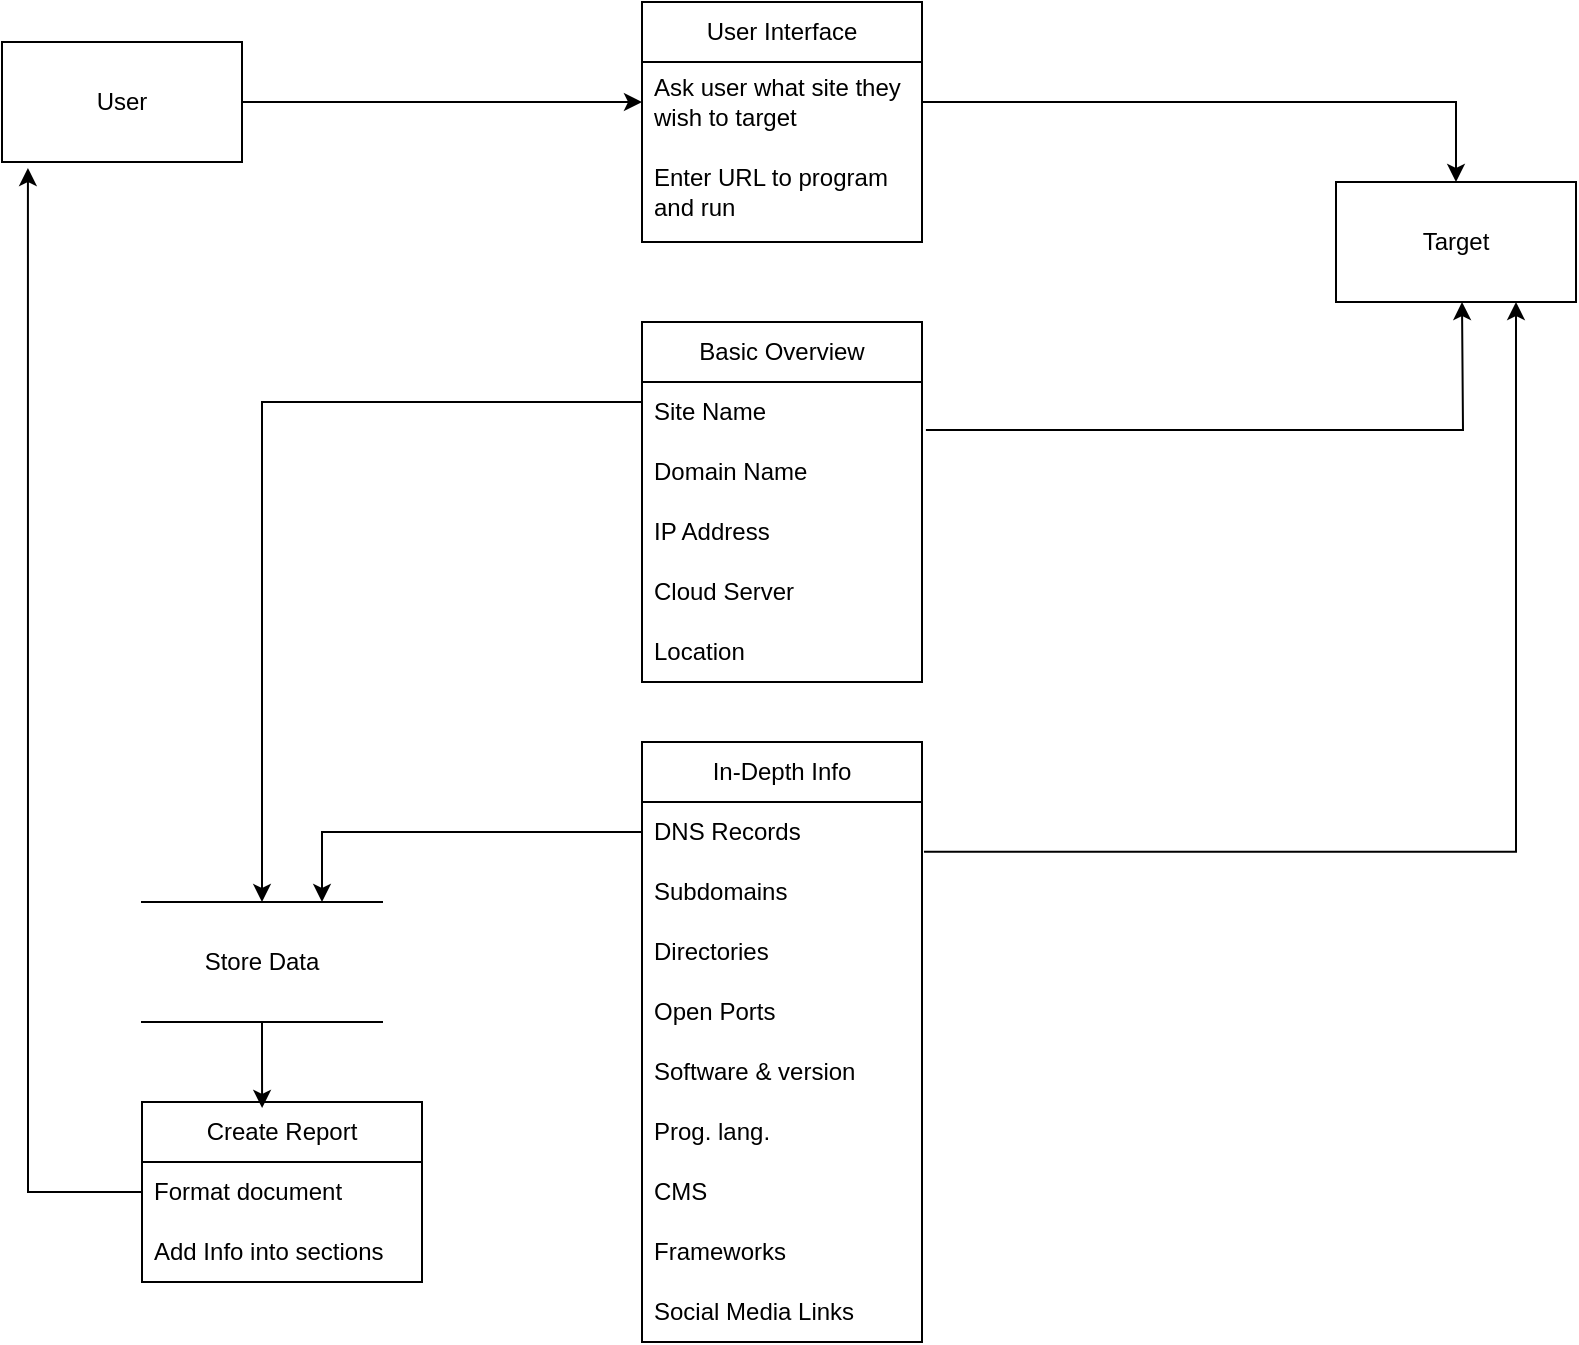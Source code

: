 <mxfile version="25.0.1">
  <diagram name="Page-1" id="HrjPrgqm9INZzdbJIFJ8">
    <mxGraphModel dx="1674" dy="844" grid="1" gridSize="10" guides="1" tooltips="1" connect="1" arrows="1" fold="1" page="1" pageScale="1" pageWidth="827" pageHeight="1169" math="0" shadow="0">
      <root>
        <mxCell id="0" />
        <mxCell id="1" parent="0" />
        <mxCell id="8gBDtxdjkC00OJ-CQivW-9" value="Store Data" style="shape=partialRectangle;whiteSpace=wrap;html=1;left=0;right=0;fillColor=none;" vertex="1" parent="1">
          <mxGeometry x="110" y="470" width="120" height="60" as="geometry" />
        </mxCell>
        <mxCell id="8gBDtxdjkC00OJ-CQivW-30" style="edgeStyle=orthogonalEdgeStyle;rounded=0;orthogonalLoop=1;jettySize=auto;html=1;entryX=0.5;entryY=0;entryDx=0;entryDy=0;exitX=0;exitY=0.033;exitDx=0;exitDy=0;exitPerimeter=0;" edge="1" parent="1" source="8gBDtxdjkC00OJ-CQivW-39" target="8gBDtxdjkC00OJ-CQivW-9">
          <mxGeometry relative="1" as="geometry">
            <mxPoint x="320" y="240" as="sourcePoint" />
          </mxGeometry>
        </mxCell>
        <mxCell id="8gBDtxdjkC00OJ-CQivW-34" style="edgeStyle=orthogonalEdgeStyle;rounded=0;orthogonalLoop=1;jettySize=auto;html=1;exitX=1.014;exitY=0.8;exitDx=0;exitDy=0;exitPerimeter=0;" edge="1" parent="1" source="8gBDtxdjkC00OJ-CQivW-38">
          <mxGeometry relative="1" as="geometry">
            <mxPoint x="770" y="170" as="targetPoint" />
            <mxPoint x="530" y="231" as="sourcePoint" />
          </mxGeometry>
        </mxCell>
        <mxCell id="8gBDtxdjkC00OJ-CQivW-35" style="edgeStyle=orthogonalEdgeStyle;rounded=0;orthogonalLoop=1;jettySize=auto;html=1;exitX=1.007;exitY=0.183;exitDx=0;exitDy=0;entryX=0.75;entryY=1;entryDx=0;entryDy=0;exitPerimeter=0;" edge="1" parent="1" source="8gBDtxdjkC00OJ-CQivW-63" target="8gBDtxdjkC00OJ-CQivW-25">
          <mxGeometry relative="1" as="geometry">
            <mxPoint x="480" y="410" as="sourcePoint" />
          </mxGeometry>
        </mxCell>
        <mxCell id="8gBDtxdjkC00OJ-CQivW-87" style="edgeStyle=orthogonalEdgeStyle;rounded=0;orthogonalLoop=1;jettySize=auto;html=1;exitX=1;exitY=0.5;exitDx=0;exitDy=0;entryX=0;entryY=0.5;entryDx=0;entryDy=0;" edge="1" parent="1" source="8gBDtxdjkC00OJ-CQivW-24" target="8gBDtxdjkC00OJ-CQivW-42">
          <mxGeometry relative="1" as="geometry" />
        </mxCell>
        <mxCell id="8gBDtxdjkC00OJ-CQivW-24" value="User" style="rounded=0;whiteSpace=wrap;html=1;" vertex="1" parent="1">
          <mxGeometry x="40" y="40" width="120" height="60" as="geometry" />
        </mxCell>
        <mxCell id="8gBDtxdjkC00OJ-CQivW-25" value="Target" style="rounded=0;whiteSpace=wrap;html=1;" vertex="1" parent="1">
          <mxGeometry x="707" y="110" width="120" height="60" as="geometry" />
        </mxCell>
        <mxCell id="8gBDtxdjkC00OJ-CQivW-37" value="Basic Overview" style="swimlane;fontStyle=0;childLayout=stackLayout;horizontal=1;startSize=30;horizontalStack=0;resizeParent=1;resizeParentMax=0;resizeLast=0;collapsible=1;marginBottom=0;whiteSpace=wrap;html=1;" vertex="1" parent="1">
          <mxGeometry x="360" y="180" width="140" height="180" as="geometry" />
        </mxCell>
        <mxCell id="8gBDtxdjkC00OJ-CQivW-38" value="Site Name" style="text;strokeColor=none;fillColor=none;align=left;verticalAlign=middle;spacingLeft=4;spacingRight=4;overflow=hidden;points=[[0,0.5],[1,0.5]];portConstraint=eastwest;rotatable=0;whiteSpace=wrap;html=1;" vertex="1" parent="8gBDtxdjkC00OJ-CQivW-37">
          <mxGeometry y="30" width="140" height="30" as="geometry" />
        </mxCell>
        <mxCell id="8gBDtxdjkC00OJ-CQivW-39" value="Domain Name" style="text;strokeColor=none;fillColor=none;align=left;verticalAlign=middle;spacingLeft=4;spacingRight=4;overflow=hidden;points=[[0,0.5],[1,0.5]];portConstraint=eastwest;rotatable=0;whiteSpace=wrap;html=1;" vertex="1" parent="8gBDtxdjkC00OJ-CQivW-37">
          <mxGeometry y="60" width="140" height="30" as="geometry" />
        </mxCell>
        <mxCell id="8gBDtxdjkC00OJ-CQivW-40" value="IP Address" style="text;strokeColor=none;fillColor=none;align=left;verticalAlign=middle;spacingLeft=4;spacingRight=4;overflow=hidden;points=[[0,0.5],[1,0.5]];portConstraint=eastwest;rotatable=0;whiteSpace=wrap;html=1;" vertex="1" parent="8gBDtxdjkC00OJ-CQivW-37">
          <mxGeometry y="90" width="140" height="30" as="geometry" />
        </mxCell>
        <mxCell id="8gBDtxdjkC00OJ-CQivW-61" value="Cloud Server&amp;nbsp;" style="text;strokeColor=none;fillColor=none;align=left;verticalAlign=middle;spacingLeft=4;spacingRight=4;overflow=hidden;points=[[0,0.5],[1,0.5]];portConstraint=eastwest;rotatable=0;whiteSpace=wrap;html=1;" vertex="1" parent="8gBDtxdjkC00OJ-CQivW-37">
          <mxGeometry y="120" width="140" height="30" as="geometry" />
        </mxCell>
        <mxCell id="8gBDtxdjkC00OJ-CQivW-60" value="Location" style="text;strokeColor=none;fillColor=none;align=left;verticalAlign=middle;spacingLeft=4;spacingRight=4;overflow=hidden;points=[[0,0.5],[1,0.5]];portConstraint=eastwest;rotatable=0;whiteSpace=wrap;html=1;" vertex="1" parent="8gBDtxdjkC00OJ-CQivW-37">
          <mxGeometry y="150" width="140" height="30" as="geometry" />
        </mxCell>
        <mxCell id="8gBDtxdjkC00OJ-CQivW-41" value="User Interface" style="swimlane;fontStyle=0;childLayout=stackLayout;horizontal=1;startSize=30;horizontalStack=0;resizeParent=1;resizeParentMax=0;resizeLast=0;collapsible=1;marginBottom=0;whiteSpace=wrap;html=1;" vertex="1" parent="1">
          <mxGeometry x="360" y="20" width="140" height="120" as="geometry" />
        </mxCell>
        <mxCell id="8gBDtxdjkC00OJ-CQivW-42" value="Ask user what site they wish to target" style="text;strokeColor=none;fillColor=none;align=left;verticalAlign=middle;spacingLeft=4;spacingRight=4;overflow=hidden;points=[[0,0.5],[1,0.5]];portConstraint=eastwest;rotatable=0;whiteSpace=wrap;html=1;" vertex="1" parent="8gBDtxdjkC00OJ-CQivW-41">
          <mxGeometry y="30" width="140" height="40" as="geometry" />
        </mxCell>
        <mxCell id="8gBDtxdjkC00OJ-CQivW-43" value="Enter URL to program and run" style="text;strokeColor=none;fillColor=none;align=left;verticalAlign=middle;spacingLeft=4;spacingRight=4;overflow=hidden;points=[[0,0.5],[1,0.5]];portConstraint=eastwest;rotatable=0;whiteSpace=wrap;html=1;" vertex="1" parent="8gBDtxdjkC00OJ-CQivW-41">
          <mxGeometry y="70" width="140" height="50" as="geometry" />
        </mxCell>
        <mxCell id="8gBDtxdjkC00OJ-CQivW-63" value="In-Depth Info" style="swimlane;fontStyle=0;childLayout=stackLayout;horizontal=1;startSize=30;horizontalStack=0;resizeParent=1;resizeParentMax=0;resizeLast=0;collapsible=1;marginBottom=0;whiteSpace=wrap;html=1;" vertex="1" parent="1">
          <mxGeometry x="360" y="390" width="140" height="300" as="geometry" />
        </mxCell>
        <mxCell id="8gBDtxdjkC00OJ-CQivW-64" value="DNS Records" style="text;strokeColor=none;fillColor=none;align=left;verticalAlign=middle;spacingLeft=4;spacingRight=4;overflow=hidden;points=[[0,0.5],[1,0.5]];portConstraint=eastwest;rotatable=0;whiteSpace=wrap;html=1;" vertex="1" parent="8gBDtxdjkC00OJ-CQivW-63">
          <mxGeometry y="30" width="140" height="30" as="geometry" />
        </mxCell>
        <mxCell id="8gBDtxdjkC00OJ-CQivW-65" value="Subdomains" style="text;strokeColor=none;fillColor=none;align=left;verticalAlign=middle;spacingLeft=4;spacingRight=4;overflow=hidden;points=[[0,0.5],[1,0.5]];portConstraint=eastwest;rotatable=0;whiteSpace=wrap;html=1;" vertex="1" parent="8gBDtxdjkC00OJ-CQivW-63">
          <mxGeometry y="60" width="140" height="30" as="geometry" />
        </mxCell>
        <mxCell id="8gBDtxdjkC00OJ-CQivW-66" value="Directories" style="text;strokeColor=none;fillColor=none;align=left;verticalAlign=middle;spacingLeft=4;spacingRight=4;overflow=hidden;points=[[0,0.5],[1,0.5]];portConstraint=eastwest;rotatable=0;whiteSpace=wrap;html=1;" vertex="1" parent="8gBDtxdjkC00OJ-CQivW-63">
          <mxGeometry y="90" width="140" height="30" as="geometry" />
        </mxCell>
        <mxCell id="8gBDtxdjkC00OJ-CQivW-70" value="Open Ports" style="text;strokeColor=none;fillColor=none;align=left;verticalAlign=middle;spacingLeft=4;spacingRight=4;overflow=hidden;points=[[0,0.5],[1,0.5]];portConstraint=eastwest;rotatable=0;whiteSpace=wrap;html=1;" vertex="1" parent="8gBDtxdjkC00OJ-CQivW-63">
          <mxGeometry y="120" width="140" height="30" as="geometry" />
        </mxCell>
        <mxCell id="8gBDtxdjkC00OJ-CQivW-71" value="Software &amp;amp; version" style="text;strokeColor=none;fillColor=none;align=left;verticalAlign=middle;spacingLeft=4;spacingRight=4;overflow=hidden;points=[[0,0.5],[1,0.5]];portConstraint=eastwest;rotatable=0;whiteSpace=wrap;html=1;" vertex="1" parent="8gBDtxdjkC00OJ-CQivW-63">
          <mxGeometry y="150" width="140" height="30" as="geometry" />
        </mxCell>
        <mxCell id="8gBDtxdjkC00OJ-CQivW-72" value="Prog. lang." style="text;strokeColor=none;fillColor=none;align=left;verticalAlign=middle;spacingLeft=4;spacingRight=4;overflow=hidden;points=[[0,0.5],[1,0.5]];portConstraint=eastwest;rotatable=0;whiteSpace=wrap;html=1;" vertex="1" parent="8gBDtxdjkC00OJ-CQivW-63">
          <mxGeometry y="180" width="140" height="30" as="geometry" />
        </mxCell>
        <mxCell id="8gBDtxdjkC00OJ-CQivW-74" value="CMS" style="text;strokeColor=none;fillColor=none;align=left;verticalAlign=middle;spacingLeft=4;spacingRight=4;overflow=hidden;points=[[0,0.5],[1,0.5]];portConstraint=eastwest;rotatable=0;whiteSpace=wrap;html=1;" vertex="1" parent="8gBDtxdjkC00OJ-CQivW-63">
          <mxGeometry y="210" width="140" height="30" as="geometry" />
        </mxCell>
        <mxCell id="8gBDtxdjkC00OJ-CQivW-75" value="Frameworks" style="text;strokeColor=none;fillColor=none;align=left;verticalAlign=middle;spacingLeft=4;spacingRight=4;overflow=hidden;points=[[0,0.5],[1,0.5]];portConstraint=eastwest;rotatable=0;whiteSpace=wrap;html=1;" vertex="1" parent="8gBDtxdjkC00OJ-CQivW-63">
          <mxGeometry y="240" width="140" height="30" as="geometry" />
        </mxCell>
        <mxCell id="8gBDtxdjkC00OJ-CQivW-76" value="Social Media Links" style="text;strokeColor=none;fillColor=none;align=left;verticalAlign=middle;spacingLeft=4;spacingRight=4;overflow=hidden;points=[[0,0.5],[1,0.5]];portConstraint=eastwest;rotatable=0;whiteSpace=wrap;html=1;" vertex="1" parent="8gBDtxdjkC00OJ-CQivW-63">
          <mxGeometry y="270" width="140" height="30" as="geometry" />
        </mxCell>
        <mxCell id="8gBDtxdjkC00OJ-CQivW-77" style="edgeStyle=orthogonalEdgeStyle;rounded=0;orthogonalLoop=1;jettySize=auto;html=1;exitX=0;exitY=0.5;exitDx=0;exitDy=0;entryX=0.75;entryY=0;entryDx=0;entryDy=0;" edge="1" parent="1" source="8gBDtxdjkC00OJ-CQivW-64" target="8gBDtxdjkC00OJ-CQivW-9">
          <mxGeometry relative="1" as="geometry" />
        </mxCell>
        <mxCell id="8gBDtxdjkC00OJ-CQivW-79" value="Create Report" style="swimlane;fontStyle=0;childLayout=stackLayout;horizontal=1;startSize=30;horizontalStack=0;resizeParent=1;resizeParentMax=0;resizeLast=0;collapsible=1;marginBottom=0;whiteSpace=wrap;html=1;" vertex="1" parent="1">
          <mxGeometry x="110" y="570" width="140" height="90" as="geometry" />
        </mxCell>
        <mxCell id="8gBDtxdjkC00OJ-CQivW-80" value="Format document" style="text;strokeColor=none;fillColor=none;align=left;verticalAlign=middle;spacingLeft=4;spacingRight=4;overflow=hidden;points=[[0,0.5],[1,0.5]];portConstraint=eastwest;rotatable=0;whiteSpace=wrap;html=1;" vertex="1" parent="8gBDtxdjkC00OJ-CQivW-79">
          <mxGeometry y="30" width="140" height="30" as="geometry" />
        </mxCell>
        <mxCell id="8gBDtxdjkC00OJ-CQivW-81" value="Add Info into sections" style="text;strokeColor=none;fillColor=none;align=left;verticalAlign=middle;spacingLeft=4;spacingRight=4;overflow=hidden;points=[[0,0.5],[1,0.5]];portConstraint=eastwest;rotatable=0;whiteSpace=wrap;html=1;" vertex="1" parent="8gBDtxdjkC00OJ-CQivW-79">
          <mxGeometry y="60" width="140" height="30" as="geometry" />
        </mxCell>
        <mxCell id="8gBDtxdjkC00OJ-CQivW-84" style="edgeStyle=orthogonalEdgeStyle;rounded=0;orthogonalLoop=1;jettySize=auto;html=1;exitX=0.5;exitY=1;exitDx=0;exitDy=0;entryX=0.429;entryY=0.033;entryDx=0;entryDy=0;entryPerimeter=0;" edge="1" parent="1" source="8gBDtxdjkC00OJ-CQivW-9" target="8gBDtxdjkC00OJ-CQivW-79">
          <mxGeometry relative="1" as="geometry" />
        </mxCell>
        <mxCell id="8gBDtxdjkC00OJ-CQivW-85" style="edgeStyle=orthogonalEdgeStyle;rounded=0;orthogonalLoop=1;jettySize=auto;html=1;exitX=0;exitY=0.5;exitDx=0;exitDy=0;entryX=0.108;entryY=1.05;entryDx=0;entryDy=0;entryPerimeter=0;" edge="1" parent="1" source="8gBDtxdjkC00OJ-CQivW-80" target="8gBDtxdjkC00OJ-CQivW-24">
          <mxGeometry relative="1" as="geometry" />
        </mxCell>
        <mxCell id="8gBDtxdjkC00OJ-CQivW-86" style="edgeStyle=orthogonalEdgeStyle;rounded=0;orthogonalLoop=1;jettySize=auto;html=1;exitX=1;exitY=0.5;exitDx=0;exitDy=0;entryX=0.5;entryY=0;entryDx=0;entryDy=0;" edge="1" parent="1" source="8gBDtxdjkC00OJ-CQivW-42" target="8gBDtxdjkC00OJ-CQivW-25">
          <mxGeometry relative="1" as="geometry" />
        </mxCell>
      </root>
    </mxGraphModel>
  </diagram>
</mxfile>
